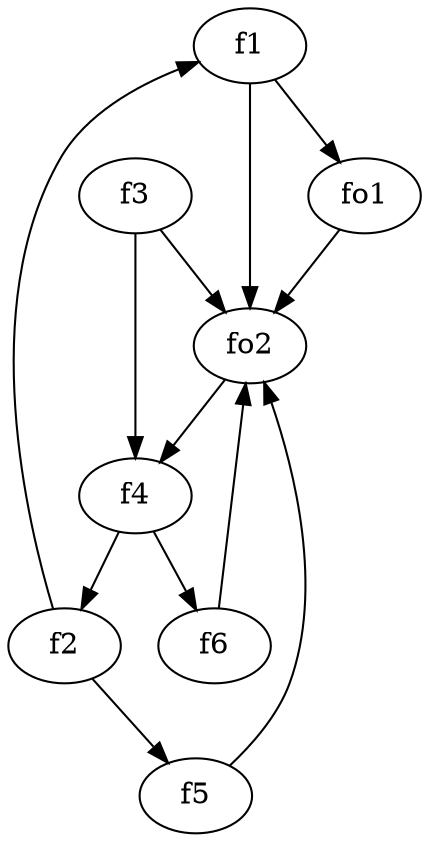 strict digraph  {
f1;
f2;
f3;
f4;
f5;
f6;
fo1;
fo2;
f1 -> fo1  [weight=2];
f1 -> fo2  [weight=2];
f2 -> f1  [weight=2];
f2 -> f5  [weight=2];
f3 -> fo2  [weight=2];
f3 -> f4  [weight=2];
f4 -> f2  [weight=2];
f4 -> f6  [weight=2];
f5 -> fo2  [weight=2];
f6 -> fo2  [weight=2];
fo1 -> fo2  [weight=2];
fo2 -> f4  [weight=2];
}
